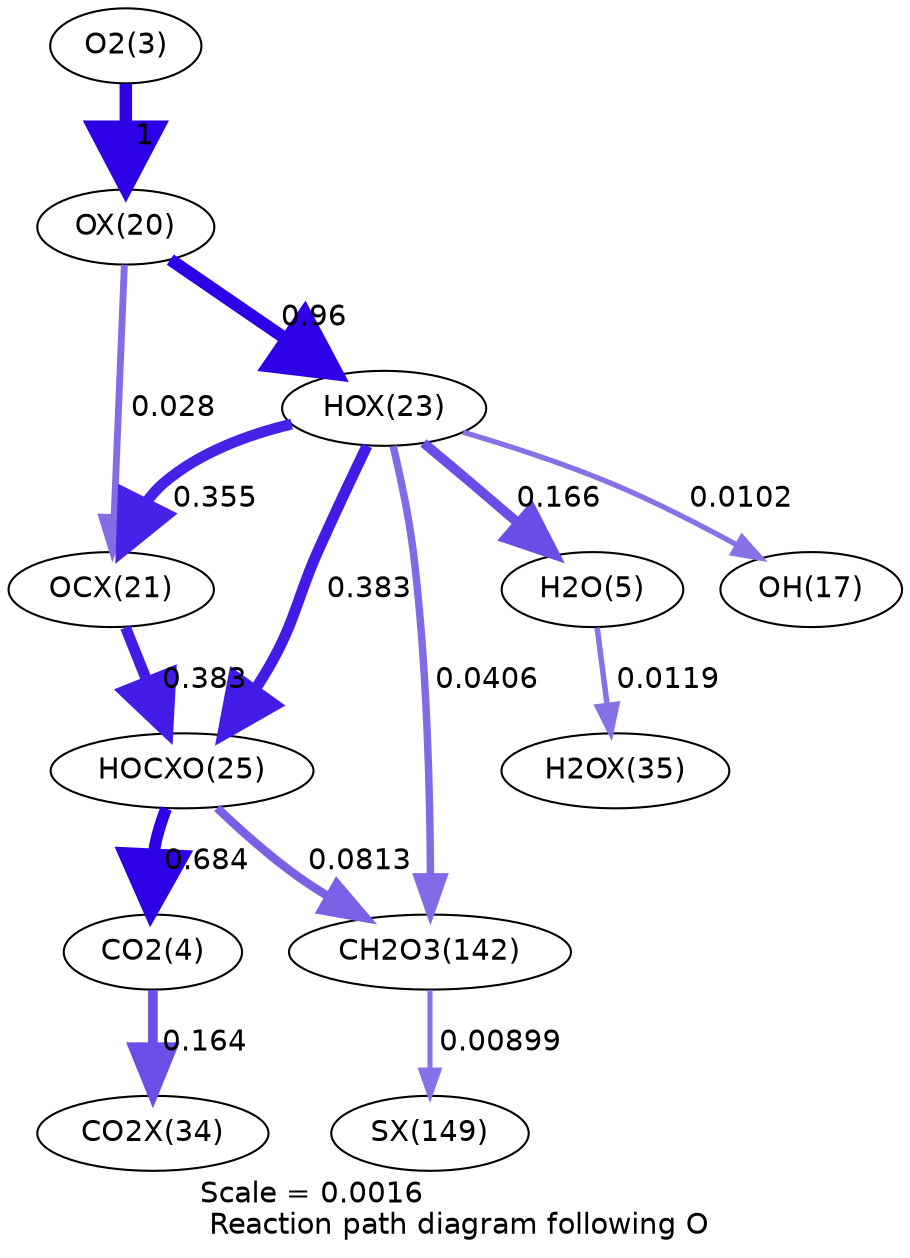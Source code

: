 digraph reaction_paths {
center=1;
s5 -> s25[fontname="Helvetica", penwidth=6, arrowsize=3, color="0.7, 1.5, 0.9"
, label=" 1"];
s25 -> s28[fontname="Helvetica", penwidth=5.97, arrowsize=2.98, color="0.7, 1.46, 0.9"
, label=" 0.96"];
s25 -> s26[fontname="Helvetica", penwidth=3.3, arrowsize=1.65, color="0.7, 0.528, 0.9"
, label=" 0.028"];
s28 -> s7[fontname="Helvetica", penwidth=4.65, arrowsize=2.32, color="0.7, 0.666, 0.9"
, label=" 0.166"];
s28 -> s19[fontname="Helvetica", penwidth=2.54, arrowsize=1.27, color="0.7, 0.51, 0.9"
, label=" 0.0102"];
s28 -> s26[fontname="Helvetica", penwidth=5.22, arrowsize=2.61, color="0.7, 0.855, 0.9"
, label=" 0.355"];
s28 -> s30[fontname="Helvetica", penwidth=5.27, arrowsize=2.64, color="0.7, 0.883, 0.9"
, label=" 0.383"];
s28 -> s21[fontname="Helvetica", penwidth=3.58, arrowsize=1.79, color="0.7, 0.541, 0.9"
, label=" 0.0406"];
s7 -> s35[fontname="Helvetica", penwidth=2.65, arrowsize=1.33, color="0.7, 0.512, 0.9"
, label=" 0.0119"];
s26 -> s30[fontname="Helvetica", penwidth=5.27, arrowsize=2.64, color="0.7, 0.883, 0.9"
, label=" 0.383"];
s30 -> s6[fontname="Helvetica", penwidth=5.71, arrowsize=2.86, color="0.7, 1.18, 0.9"
, label=" 0.684"];
s6 -> s34[fontname="Helvetica", penwidth=4.64, arrowsize=2.32, color="0.7, 0.664, 0.9"
, label=" 0.164"];
s30 -> s21[fontname="Helvetica", penwidth=4.11, arrowsize=2.05, color="0.7, 0.581, 0.9"
, label=" 0.0813"];
s21 -> s45[fontname="Helvetica", penwidth=2.44, arrowsize=1.22, color="0.7, 0.509, 0.9"
, label=" 0.00899"];
s5 [ fontname="Helvetica", label="O2(3)"];
s6 [ fontname="Helvetica", label="CO2(4)"];
s7 [ fontname="Helvetica", label="H2O(5)"];
s19 [ fontname="Helvetica", label="OH(17)"];
s21 [ fontname="Helvetica", label="CH2O3(142)"];
s25 [ fontname="Helvetica", label="OX(20)"];
s26 [ fontname="Helvetica", label="OCX(21)"];
s28 [ fontname="Helvetica", label="HOX(23)"];
s30 [ fontname="Helvetica", label="HOCXO(25)"];
s34 [ fontname="Helvetica", label="CO2X(34)"];
s35 [ fontname="Helvetica", label="H2OX(35)"];
s45 [ fontname="Helvetica", label="SX(149)"];
 label = "Scale = 0.0016\l Reaction path diagram following O";
 fontname = "Helvetica";
}
